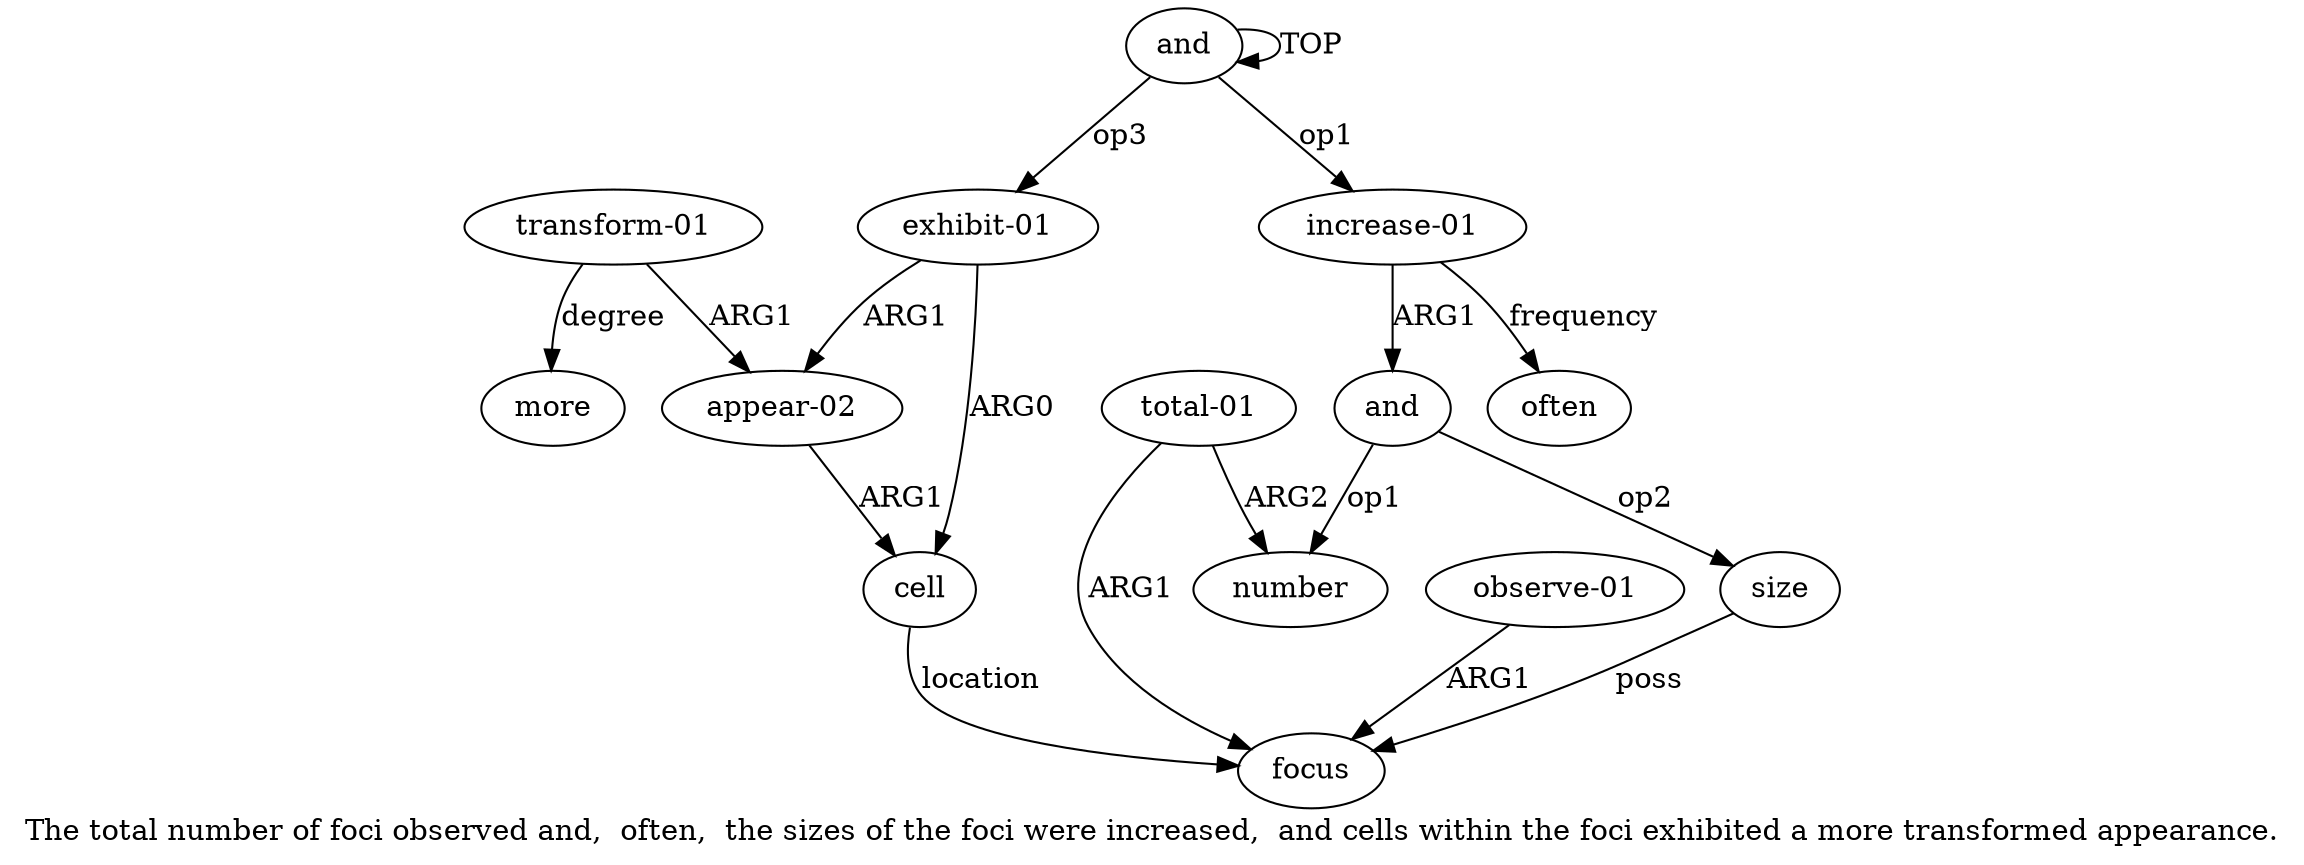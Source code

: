digraph  {
	graph [label="The total number of foci observed and,  often,  the sizes of the foci were increased,  and cells within the foci exhibited a more \
transformed appearance."];
	node [label="\N"];
	a11	 [color=black,
		gold_ind=11,
		gold_label="appear-02",
		label="appear-02",
		test_ind=11,
		test_label="appear-02"];
	a10	 [color=black,
		gold_ind=10,
		gold_label=cell,
		label=cell,
		test_ind=10,
		test_label=cell];
	a11 -> a10 [key=0,
	color=black,
	gold_label=ARG1,
	label=ARG1,
	test_label=ARG1];
a5 [color=black,
	gold_ind=5,
	gold_label=focus,
	label=focus,
	test_ind=5,
	test_label=focus];
a10 -> a5 [key=0,
color=black,
gold_label=location,
label=location,
test_label=location];
a13 [color=black,
gold_ind=13,
gold_label=more,
label=more,
test_ind=13,
test_label=more];
a12 [color=black,
gold_ind=12,
gold_label="transform-01",
label="transform-01",
test_ind=12,
test_label="transform-01"];
a12 -> a11 [key=0,
color=black,
gold_label=ARG1,
label=ARG1,
test_label=ARG1];
a12 -> a13 [key=0,
color=black,
gold_label=degree,
label=degree,
test_label=degree];
a1 [color=black,
gold_ind=1,
gold_label="increase-01",
label="increase-01",
test_ind=1,
test_label="increase-01"];
a2 [color=black,
gold_ind=2,
gold_label=and,
label=and,
test_ind=2,
test_label=and];
a1 -> a2 [key=0,
color=black,
gold_label=ARG1,
label=ARG1,
test_label=ARG1];
a8 [color=black,
gold_ind=8,
gold_label=often,
label=often,
test_ind=8,
test_label=often];
a1 -> a8 [key=0,
color=black,
gold_label=frequency,
label=frequency,
test_label=frequency];
a0 [color=black,
gold_ind=0,
gold_label=and,
label=and,
test_ind=0,
test_label=and];
a0 -> a1 [key=0,
color=black,
gold_label=op1,
label=op1,
test_label=op1];
a0 -> a0 [key=0,
color=black,
gold_label=TOP,
label=TOP,
test_label=TOP];
a9 [color=black,
gold_ind=9,
gold_label="exhibit-01",
label="exhibit-01",
test_ind=9,
test_label="exhibit-01"];
a0 -> a9 [key=0,
color=black,
gold_label=op3,
label=op3,
test_label=op3];
a3 [color=black,
gold_ind=3,
gold_label=number,
label=number,
test_ind=3,
test_label=number];
a2 -> a3 [key=0,
color=black,
gold_label=op1,
label=op1,
test_label=op1];
a7 [color=black,
gold_ind=7,
gold_label=size,
label=size,
test_ind=7,
test_label=size];
a2 -> a7 [key=0,
color=black,
gold_label=op2,
label=op2,
test_label=op2];
a4 [color=black,
gold_ind=4,
gold_label="total-01",
label="total-01",
test_ind=4,
test_label="total-01"];
a4 -> a3 [key=0,
color=black,
gold_label=ARG2,
label=ARG2,
test_label=ARG2];
a4 -> a5 [key=0,
color=black,
gold_label=ARG1,
label=ARG1,
test_label=ARG1];
a7 -> a5 [key=0,
color=black,
gold_label=poss,
label=poss,
test_label=poss];
a6 [color=black,
gold_ind=6,
gold_label="observe-01",
label="observe-01",
test_ind=6,
test_label="observe-01"];
a6 -> a5 [key=0,
color=black,
gold_label=ARG1,
label=ARG1,
test_label=ARG1];
a9 -> a11 [key=0,
color=black,
gold_label=ARG1,
label=ARG1,
test_label=ARG1];
a9 -> a10 [key=0,
color=black,
gold_label=ARG0,
label=ARG0,
test_label=ARG0];
}
